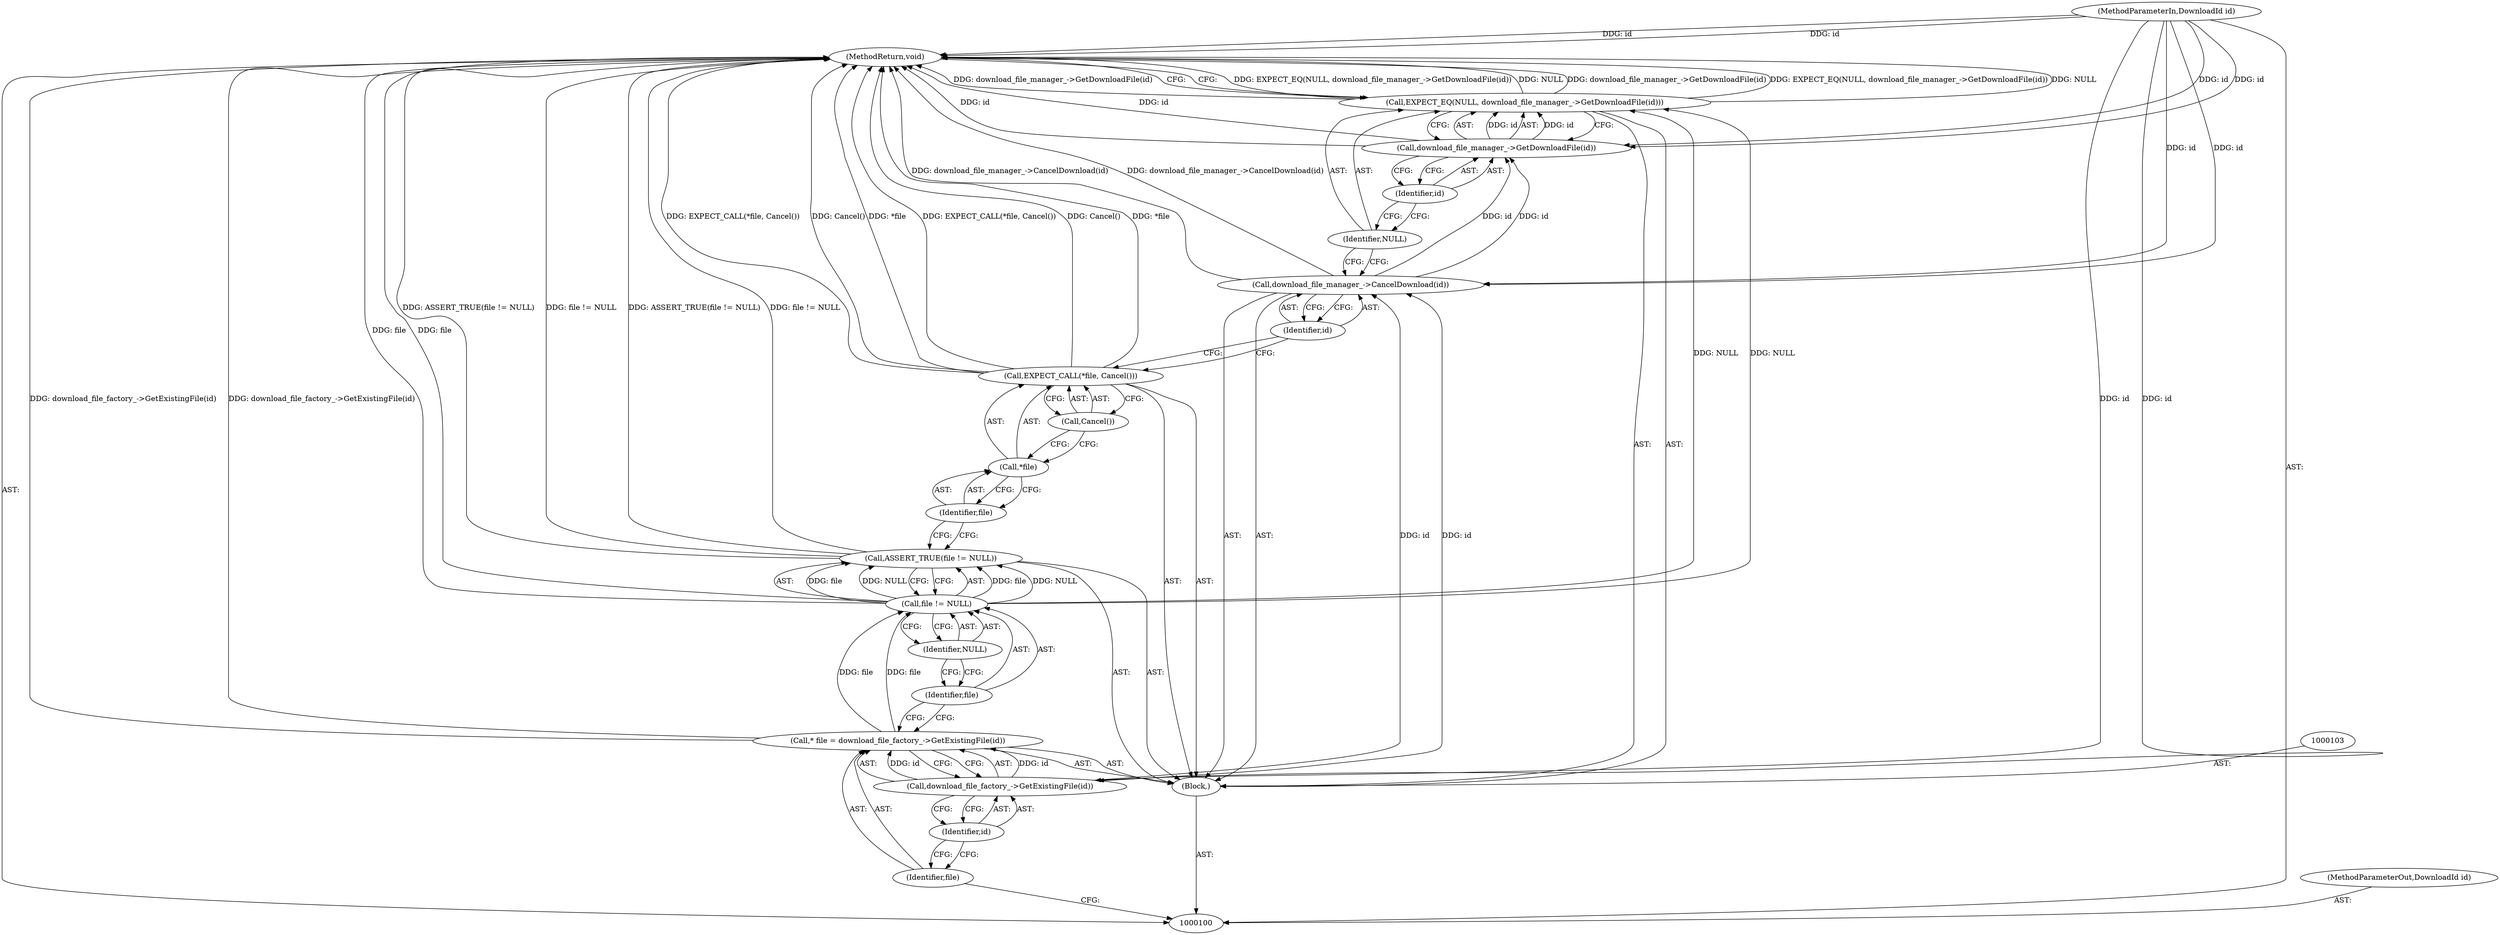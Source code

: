 digraph "0_Chrome_16dcd30c215801941d9890859fd79a234128fc3e_4" {
"1000101" [label="(MethodParameterIn,DownloadId id)"];
"1000171" [label="(MethodParameterOut,DownloadId id)"];
"1000122" [label="(MethodReturn,void)"];
"1000102" [label="(Block,)"];
"1000104" [label="(Call,* file = download_file_factory_->GetExistingFile(id))"];
"1000105" [label="(Identifier,file)"];
"1000106" [label="(Call,download_file_factory_->GetExistingFile(id))"];
"1000107" [label="(Identifier,id)"];
"1000109" [label="(Call,file != NULL)"];
"1000110" [label="(Identifier,file)"];
"1000111" [label="(Identifier,NULL)"];
"1000108" [label="(Call,ASSERT_TRUE(file != NULL))"];
"1000113" [label="(Call,*file)"];
"1000114" [label="(Identifier,file)"];
"1000115" [label="(Call,Cancel())"];
"1000112" [label="(Call,EXPECT_CALL(*file, Cancel()))"];
"1000117" [label="(Identifier,id)"];
"1000116" [label="(Call,download_file_manager_->CancelDownload(id))"];
"1000119" [label="(Identifier,NULL)"];
"1000120" [label="(Call,download_file_manager_->GetDownloadFile(id))"];
"1000118" [label="(Call,EXPECT_EQ(NULL, download_file_manager_->GetDownloadFile(id)))"];
"1000121" [label="(Identifier,id)"];
"1000101" -> "1000100"  [label="AST: "];
"1000101" -> "1000122"  [label="DDG: id"];
"1000101" -> "1000106"  [label="DDG: id"];
"1000101" -> "1000116"  [label="DDG: id"];
"1000101" -> "1000120"  [label="DDG: id"];
"1000171" -> "1000100"  [label="AST: "];
"1000122" -> "1000100"  [label="AST: "];
"1000122" -> "1000118"  [label="CFG: "];
"1000108" -> "1000122"  [label="DDG: ASSERT_TRUE(file != NULL)"];
"1000108" -> "1000122"  [label="DDG: file != NULL"];
"1000118" -> "1000122"  [label="DDG: EXPECT_EQ(NULL, download_file_manager_->GetDownloadFile(id))"];
"1000118" -> "1000122"  [label="DDG: NULL"];
"1000118" -> "1000122"  [label="DDG: download_file_manager_->GetDownloadFile(id)"];
"1000112" -> "1000122"  [label="DDG: EXPECT_CALL(*file, Cancel())"];
"1000112" -> "1000122"  [label="DDG: Cancel()"];
"1000112" -> "1000122"  [label="DDG: *file"];
"1000116" -> "1000122"  [label="DDG: download_file_manager_->CancelDownload(id)"];
"1000120" -> "1000122"  [label="DDG: id"];
"1000101" -> "1000122"  [label="DDG: id"];
"1000109" -> "1000122"  [label="DDG: file"];
"1000104" -> "1000122"  [label="DDG: download_file_factory_->GetExistingFile(id)"];
"1000102" -> "1000100"  [label="AST: "];
"1000103" -> "1000102"  [label="AST: "];
"1000104" -> "1000102"  [label="AST: "];
"1000108" -> "1000102"  [label="AST: "];
"1000112" -> "1000102"  [label="AST: "];
"1000116" -> "1000102"  [label="AST: "];
"1000118" -> "1000102"  [label="AST: "];
"1000104" -> "1000102"  [label="AST: "];
"1000104" -> "1000106"  [label="CFG: "];
"1000105" -> "1000104"  [label="AST: "];
"1000106" -> "1000104"  [label="AST: "];
"1000110" -> "1000104"  [label="CFG: "];
"1000104" -> "1000122"  [label="DDG: download_file_factory_->GetExistingFile(id)"];
"1000106" -> "1000104"  [label="DDG: id"];
"1000104" -> "1000109"  [label="DDG: file"];
"1000105" -> "1000104"  [label="AST: "];
"1000105" -> "1000100"  [label="CFG: "];
"1000107" -> "1000105"  [label="CFG: "];
"1000106" -> "1000104"  [label="AST: "];
"1000106" -> "1000107"  [label="CFG: "];
"1000107" -> "1000106"  [label="AST: "];
"1000104" -> "1000106"  [label="CFG: "];
"1000106" -> "1000104"  [label="DDG: id"];
"1000101" -> "1000106"  [label="DDG: id"];
"1000106" -> "1000116"  [label="DDG: id"];
"1000107" -> "1000106"  [label="AST: "];
"1000107" -> "1000105"  [label="CFG: "];
"1000106" -> "1000107"  [label="CFG: "];
"1000109" -> "1000108"  [label="AST: "];
"1000109" -> "1000111"  [label="CFG: "];
"1000110" -> "1000109"  [label="AST: "];
"1000111" -> "1000109"  [label="AST: "];
"1000108" -> "1000109"  [label="CFG: "];
"1000109" -> "1000122"  [label="DDG: file"];
"1000109" -> "1000108"  [label="DDG: file"];
"1000109" -> "1000108"  [label="DDG: NULL"];
"1000104" -> "1000109"  [label="DDG: file"];
"1000109" -> "1000118"  [label="DDG: NULL"];
"1000110" -> "1000109"  [label="AST: "];
"1000110" -> "1000104"  [label="CFG: "];
"1000111" -> "1000110"  [label="CFG: "];
"1000111" -> "1000109"  [label="AST: "];
"1000111" -> "1000110"  [label="CFG: "];
"1000109" -> "1000111"  [label="CFG: "];
"1000108" -> "1000102"  [label="AST: "];
"1000108" -> "1000109"  [label="CFG: "];
"1000109" -> "1000108"  [label="AST: "];
"1000114" -> "1000108"  [label="CFG: "];
"1000108" -> "1000122"  [label="DDG: ASSERT_TRUE(file != NULL)"];
"1000108" -> "1000122"  [label="DDG: file != NULL"];
"1000109" -> "1000108"  [label="DDG: file"];
"1000109" -> "1000108"  [label="DDG: NULL"];
"1000113" -> "1000112"  [label="AST: "];
"1000113" -> "1000114"  [label="CFG: "];
"1000114" -> "1000113"  [label="AST: "];
"1000115" -> "1000113"  [label="CFG: "];
"1000114" -> "1000113"  [label="AST: "];
"1000114" -> "1000108"  [label="CFG: "];
"1000113" -> "1000114"  [label="CFG: "];
"1000115" -> "1000112"  [label="AST: "];
"1000115" -> "1000113"  [label="CFG: "];
"1000112" -> "1000115"  [label="CFG: "];
"1000112" -> "1000102"  [label="AST: "];
"1000112" -> "1000115"  [label="CFG: "];
"1000113" -> "1000112"  [label="AST: "];
"1000115" -> "1000112"  [label="AST: "];
"1000117" -> "1000112"  [label="CFG: "];
"1000112" -> "1000122"  [label="DDG: EXPECT_CALL(*file, Cancel())"];
"1000112" -> "1000122"  [label="DDG: Cancel()"];
"1000112" -> "1000122"  [label="DDG: *file"];
"1000117" -> "1000116"  [label="AST: "];
"1000117" -> "1000112"  [label="CFG: "];
"1000116" -> "1000117"  [label="CFG: "];
"1000116" -> "1000102"  [label="AST: "];
"1000116" -> "1000117"  [label="CFG: "];
"1000117" -> "1000116"  [label="AST: "];
"1000119" -> "1000116"  [label="CFG: "];
"1000116" -> "1000122"  [label="DDG: download_file_manager_->CancelDownload(id)"];
"1000106" -> "1000116"  [label="DDG: id"];
"1000101" -> "1000116"  [label="DDG: id"];
"1000116" -> "1000120"  [label="DDG: id"];
"1000119" -> "1000118"  [label="AST: "];
"1000119" -> "1000116"  [label="CFG: "];
"1000121" -> "1000119"  [label="CFG: "];
"1000120" -> "1000118"  [label="AST: "];
"1000120" -> "1000121"  [label="CFG: "];
"1000121" -> "1000120"  [label="AST: "];
"1000118" -> "1000120"  [label="CFG: "];
"1000120" -> "1000122"  [label="DDG: id"];
"1000120" -> "1000118"  [label="DDG: id"];
"1000116" -> "1000120"  [label="DDG: id"];
"1000101" -> "1000120"  [label="DDG: id"];
"1000118" -> "1000102"  [label="AST: "];
"1000118" -> "1000120"  [label="CFG: "];
"1000119" -> "1000118"  [label="AST: "];
"1000120" -> "1000118"  [label="AST: "];
"1000122" -> "1000118"  [label="CFG: "];
"1000118" -> "1000122"  [label="DDG: EXPECT_EQ(NULL, download_file_manager_->GetDownloadFile(id))"];
"1000118" -> "1000122"  [label="DDG: NULL"];
"1000118" -> "1000122"  [label="DDG: download_file_manager_->GetDownloadFile(id)"];
"1000109" -> "1000118"  [label="DDG: NULL"];
"1000120" -> "1000118"  [label="DDG: id"];
"1000121" -> "1000120"  [label="AST: "];
"1000121" -> "1000119"  [label="CFG: "];
"1000120" -> "1000121"  [label="CFG: "];
}
